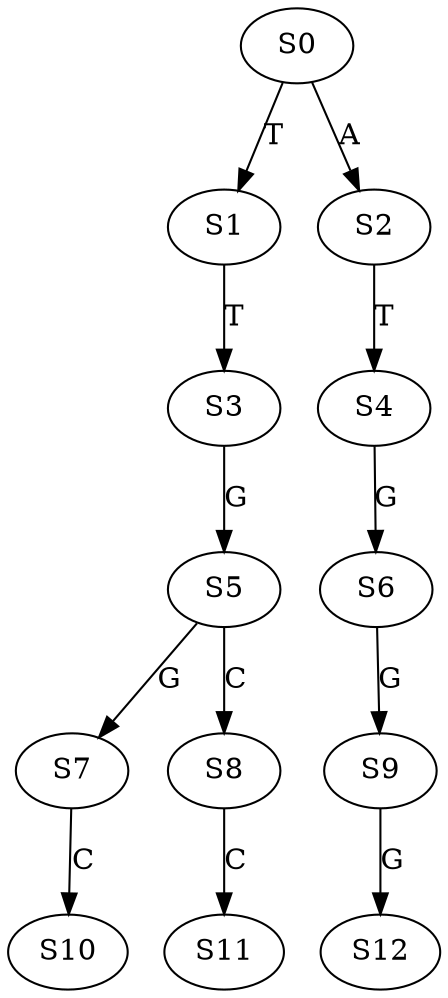 strict digraph  {
	S0 -> S1 [ label = T ];
	S0 -> S2 [ label = A ];
	S1 -> S3 [ label = T ];
	S2 -> S4 [ label = T ];
	S3 -> S5 [ label = G ];
	S4 -> S6 [ label = G ];
	S5 -> S7 [ label = G ];
	S5 -> S8 [ label = C ];
	S6 -> S9 [ label = G ];
	S7 -> S10 [ label = C ];
	S8 -> S11 [ label = C ];
	S9 -> S12 [ label = G ];
}
